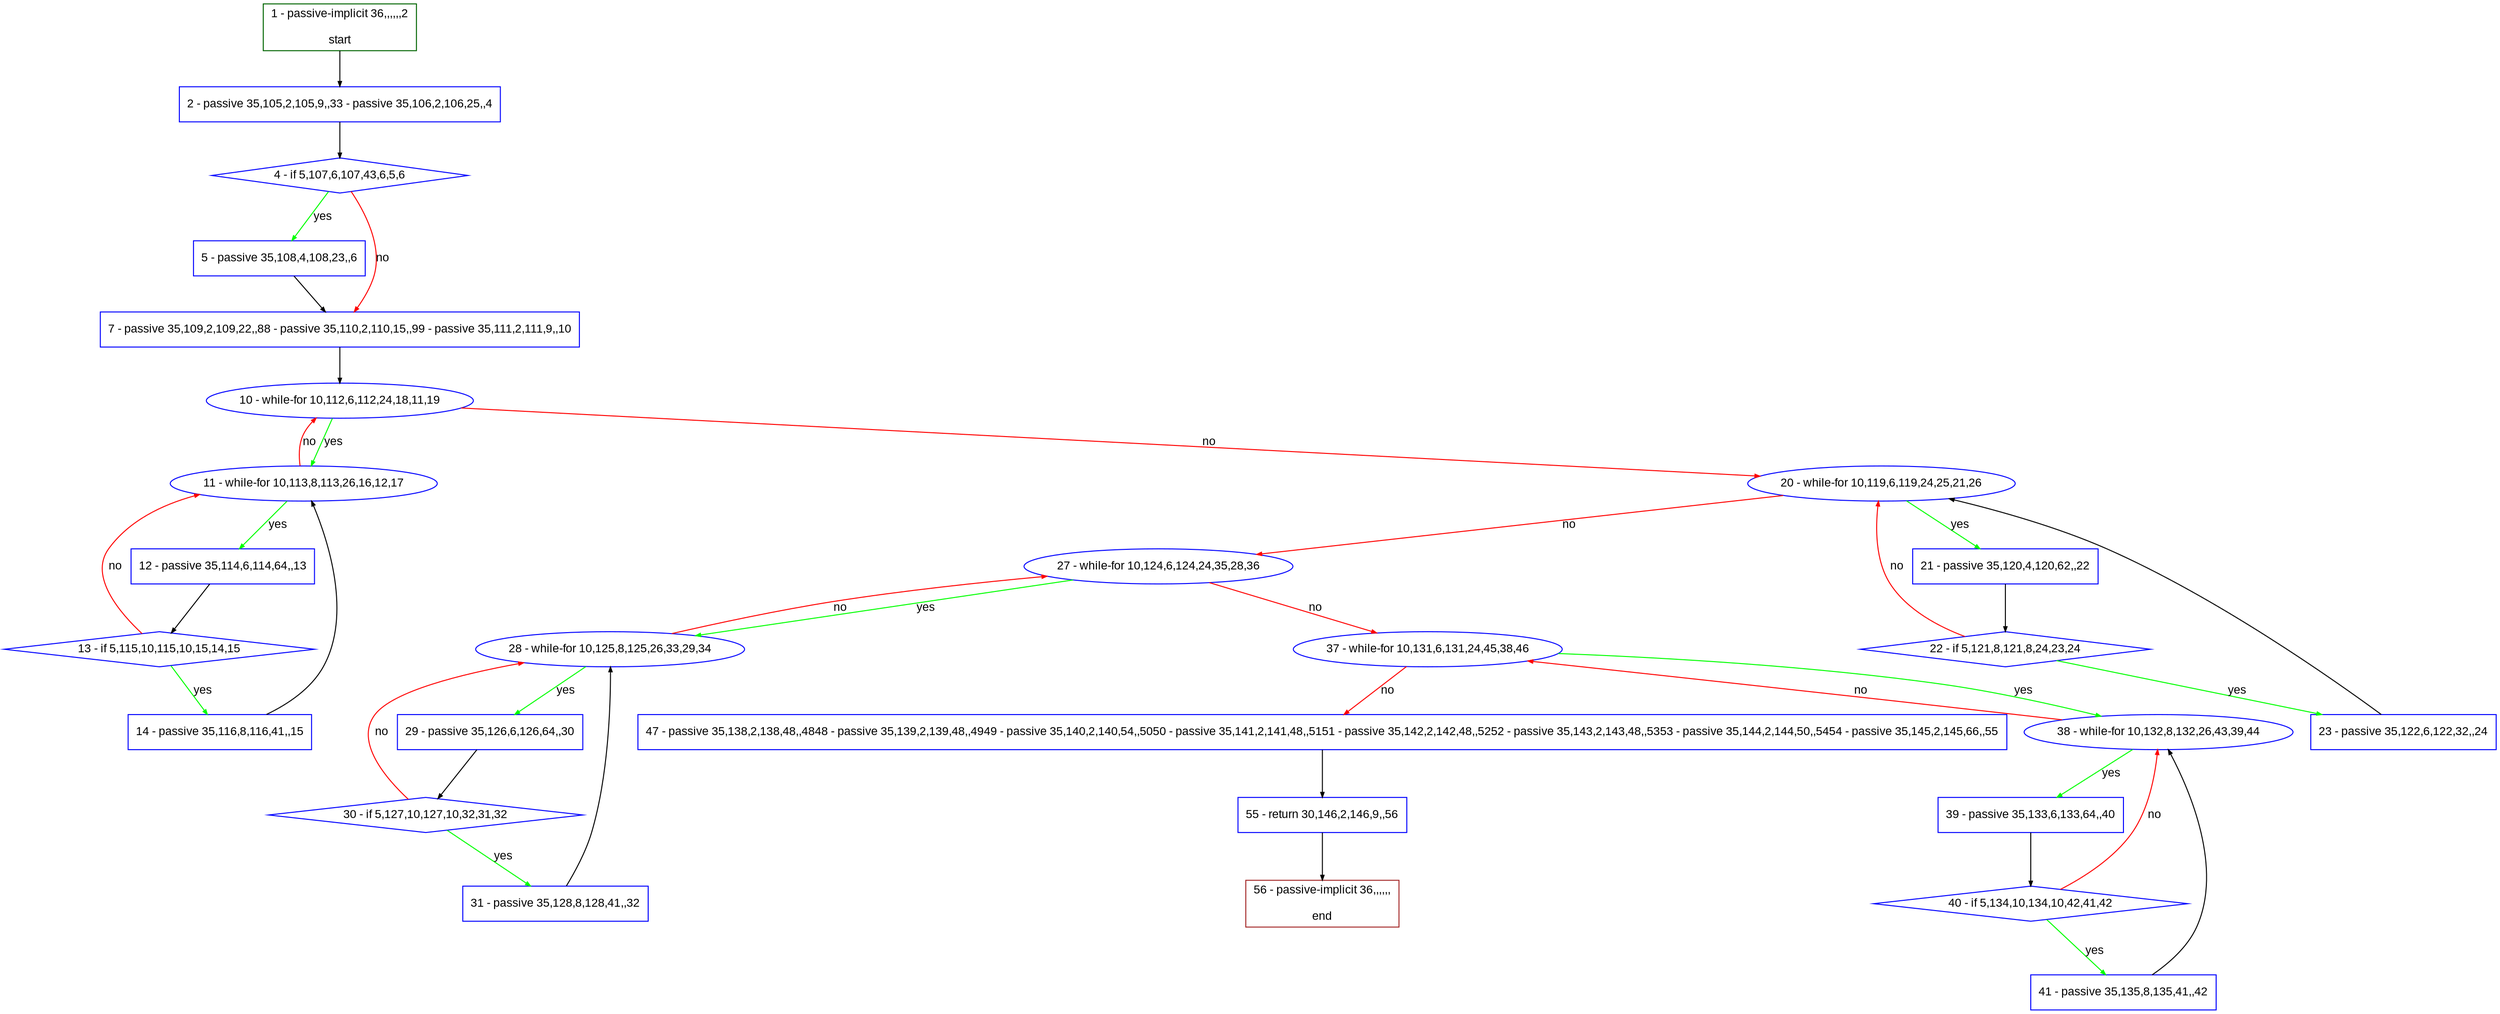 digraph "" {
  graph [pack="true", label="", fontsize="12", packmode="clust", fontname="Arial", fillcolor="#FFFFCC", bgcolor="white", style="rounded,filled", compound="true"];
  node [node_initialized="no", label="", color="grey", fontsize="12", fillcolor="white", fontname="Arial", style="filled", shape="rectangle", compound="true", fixedsize="false"];
  edge [fontcolor="black", arrowhead="normal", arrowtail="none", arrowsize="0.5", ltail="", label="", color="black", fontsize="12", lhead="", fontname="Arial", dir="forward", compound="true"];
  __N1 [label="2 - passive 35,105,2,105,9,,33 - passive 35,106,2,106,25,,4", color="#0000ff", fillcolor="#ffffff", style="filled", shape="box"];
  __N2 [label="1 - passive-implicit 36,,,,,,2\n\nstart", color="#006400", fillcolor="#ffffff", style="filled", shape="box"];
  __N3 [label="4 - if 5,107,6,107,43,6,5,6", color="#0000ff", fillcolor="#ffffff", style="filled", shape="diamond"];
  __N4 [label="5 - passive 35,108,4,108,23,,6", color="#0000ff", fillcolor="#ffffff", style="filled", shape="box"];
  __N5 [label="7 - passive 35,109,2,109,22,,88 - passive 35,110,2,110,15,,99 - passive 35,111,2,111,9,,10", color="#0000ff", fillcolor="#ffffff", style="filled", shape="box"];
  __N6 [label="10 - while-for 10,112,6,112,24,18,11,19", color="#0000ff", fillcolor="#ffffff", style="filled", shape="oval"];
  __N7 [label="11 - while-for 10,113,8,113,26,16,12,17", color="#0000ff", fillcolor="#ffffff", style="filled", shape="oval"];
  __N8 [label="20 - while-for 10,119,6,119,24,25,21,26", color="#0000ff", fillcolor="#ffffff", style="filled", shape="oval"];
  __N9 [label="12 - passive 35,114,6,114,64,,13", color="#0000ff", fillcolor="#ffffff", style="filled", shape="box"];
  __N10 [label="13 - if 5,115,10,115,10,15,14,15", color="#0000ff", fillcolor="#ffffff", style="filled", shape="diamond"];
  __N11 [label="14 - passive 35,116,8,116,41,,15", color="#0000ff", fillcolor="#ffffff", style="filled", shape="box"];
  __N12 [label="21 - passive 35,120,4,120,62,,22", color="#0000ff", fillcolor="#ffffff", style="filled", shape="box"];
  __N13 [label="27 - while-for 10,124,6,124,24,35,28,36", color="#0000ff", fillcolor="#ffffff", style="filled", shape="oval"];
  __N14 [label="22 - if 5,121,8,121,8,24,23,24", color="#0000ff", fillcolor="#ffffff", style="filled", shape="diamond"];
  __N15 [label="23 - passive 35,122,6,122,32,,24", color="#0000ff", fillcolor="#ffffff", style="filled", shape="box"];
  __N16 [label="28 - while-for 10,125,8,125,26,33,29,34", color="#0000ff", fillcolor="#ffffff", style="filled", shape="oval"];
  __N17 [label="37 - while-for 10,131,6,131,24,45,38,46", color="#0000ff", fillcolor="#ffffff", style="filled", shape="oval"];
  __N18 [label="29 - passive 35,126,6,126,64,,30", color="#0000ff", fillcolor="#ffffff", style="filled", shape="box"];
  __N19 [label="30 - if 5,127,10,127,10,32,31,32", color="#0000ff", fillcolor="#ffffff", style="filled", shape="diamond"];
  __N20 [label="31 - passive 35,128,8,128,41,,32", color="#0000ff", fillcolor="#ffffff", style="filled", shape="box"];
  __N21 [label="38 - while-for 10,132,8,132,26,43,39,44", color="#0000ff", fillcolor="#ffffff", style="filled", shape="oval"];
  __N22 [label="47 - passive 35,138,2,138,48,,4848 - passive 35,139,2,139,48,,4949 - passive 35,140,2,140,54,,5050 - passive 35,141,2,141,48,,5151 - passive 35,142,2,142,48,,5252 - passive 35,143,2,143,48,,5353 - passive 35,144,2,144,50,,5454 - passive 35,145,2,145,66,,55", color="#0000ff", fillcolor="#ffffff", style="filled", shape="box"];
  __N23 [label="39 - passive 35,133,6,133,64,,40", color="#0000ff", fillcolor="#ffffff", style="filled", shape="box"];
  __N24 [label="40 - if 5,134,10,134,10,42,41,42", color="#0000ff", fillcolor="#ffffff", style="filled", shape="diamond"];
  __N25 [label="41 - passive 35,135,8,135,41,,42", color="#0000ff", fillcolor="#ffffff", style="filled", shape="box"];
  __N26 [label="55 - return 30,146,2,146,9,,56", color="#0000ff", fillcolor="#ffffff", style="filled", shape="box"];
  __N27 [label="56 - passive-implicit 36,,,,,,\n\nend", color="#a52a2a", fillcolor="#ffffff", style="filled", shape="box"];
  __N2 -> __N1 [arrowhead="normal", arrowtail="none", color="#000000", label="", dir="forward"];
  __N1 -> __N3 [arrowhead="normal", arrowtail="none", color="#000000", label="", dir="forward"];
  __N3 -> __N4 [arrowhead="normal", arrowtail="none", color="#00ff00", label="yes", dir="forward"];
  __N3 -> __N5 [arrowhead="normal", arrowtail="none", color="#ff0000", label="no", dir="forward"];
  __N4 -> __N5 [arrowhead="normal", arrowtail="none", color="#000000", label="", dir="forward"];
  __N5 -> __N6 [arrowhead="normal", arrowtail="none", color="#000000", label="", dir="forward"];
  __N6 -> __N7 [arrowhead="normal", arrowtail="none", color="#00ff00", label="yes", dir="forward"];
  __N7 -> __N6 [arrowhead="normal", arrowtail="none", color="#ff0000", label="no", dir="forward"];
  __N6 -> __N8 [arrowhead="normal", arrowtail="none", color="#ff0000", label="no", dir="forward"];
  __N7 -> __N9 [arrowhead="normal", arrowtail="none", color="#00ff00", label="yes", dir="forward"];
  __N9 -> __N10 [arrowhead="normal", arrowtail="none", color="#000000", label="", dir="forward"];
  __N10 -> __N7 [arrowhead="normal", arrowtail="none", color="#ff0000", label="no", dir="forward"];
  __N10 -> __N11 [arrowhead="normal", arrowtail="none", color="#00ff00", label="yes", dir="forward"];
  __N11 -> __N7 [arrowhead="normal", arrowtail="none", color="#000000", label="", dir="forward"];
  __N8 -> __N12 [arrowhead="normal", arrowtail="none", color="#00ff00", label="yes", dir="forward"];
  __N8 -> __N13 [arrowhead="normal", arrowtail="none", color="#ff0000", label="no", dir="forward"];
  __N12 -> __N14 [arrowhead="normal", arrowtail="none", color="#000000", label="", dir="forward"];
  __N14 -> __N8 [arrowhead="normal", arrowtail="none", color="#ff0000", label="no", dir="forward"];
  __N14 -> __N15 [arrowhead="normal", arrowtail="none", color="#00ff00", label="yes", dir="forward"];
  __N15 -> __N8 [arrowhead="normal", arrowtail="none", color="#000000", label="", dir="forward"];
  __N13 -> __N16 [arrowhead="normal", arrowtail="none", color="#00ff00", label="yes", dir="forward"];
  __N16 -> __N13 [arrowhead="normal", arrowtail="none", color="#ff0000", label="no", dir="forward"];
  __N13 -> __N17 [arrowhead="normal", arrowtail="none", color="#ff0000", label="no", dir="forward"];
  __N16 -> __N18 [arrowhead="normal", arrowtail="none", color="#00ff00", label="yes", dir="forward"];
  __N18 -> __N19 [arrowhead="normal", arrowtail="none", color="#000000", label="", dir="forward"];
  __N19 -> __N16 [arrowhead="normal", arrowtail="none", color="#ff0000", label="no", dir="forward"];
  __N19 -> __N20 [arrowhead="normal", arrowtail="none", color="#00ff00", label="yes", dir="forward"];
  __N20 -> __N16 [arrowhead="normal", arrowtail="none", color="#000000", label="", dir="forward"];
  __N17 -> __N21 [arrowhead="normal", arrowtail="none", color="#00ff00", label="yes", dir="forward"];
  __N21 -> __N17 [arrowhead="normal", arrowtail="none", color="#ff0000", label="no", dir="forward"];
  __N17 -> __N22 [arrowhead="normal", arrowtail="none", color="#ff0000", label="no", dir="forward"];
  __N21 -> __N23 [arrowhead="normal", arrowtail="none", color="#00ff00", label="yes", dir="forward"];
  __N23 -> __N24 [arrowhead="normal", arrowtail="none", color="#000000", label="", dir="forward"];
  __N24 -> __N21 [arrowhead="normal", arrowtail="none", color="#ff0000", label="no", dir="forward"];
  __N24 -> __N25 [arrowhead="normal", arrowtail="none", color="#00ff00", label="yes", dir="forward"];
  __N25 -> __N21 [arrowhead="normal", arrowtail="none", color="#000000", label="", dir="forward"];
  __N22 -> __N26 [arrowhead="normal", arrowtail="none", color="#000000", label="", dir="forward"];
  __N26 -> __N27 [arrowhead="normal", arrowtail="none", color="#000000", label="", dir="forward"];
}
